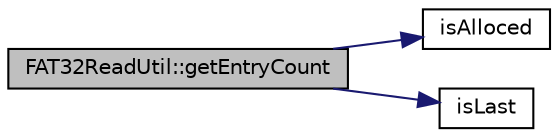 digraph "FAT32ReadUtil::getEntryCount"
{
  edge [fontname="Helvetica",fontsize="10",labelfontname="Helvetica",labelfontsize="10"];
  node [fontname="Helvetica",fontsize="10",shape=record];
  rankdir="LR";
  Node33 [label="FAT32ReadUtil::getEntryCount",height=0.2,width=0.4,color="black", fillcolor="grey75", style="filled", fontcolor="black"];
  Node33 -> Node34 [color="midnightblue",fontsize="10",style="solid",fontname="Helvetica"];
  Node34 [label="isAlloced",height=0.2,width=0.4,color="black", fillcolor="white", style="filled",URL="$d0/db9/_f_a_t32_entry_8h.html#a8a6fb3cd775e64dfb590678a549d5eb8"];
  Node33 -> Node35 [color="midnightblue",fontsize="10",style="solid",fontname="Helvetica"];
  Node35 [label="isLast",height=0.2,width=0.4,color="black", fillcolor="white", style="filled",URL="$d0/db9/_f_a_t32_entry_8h.html#ae679c16adb3ed57142504612a6a07c28"];
}
